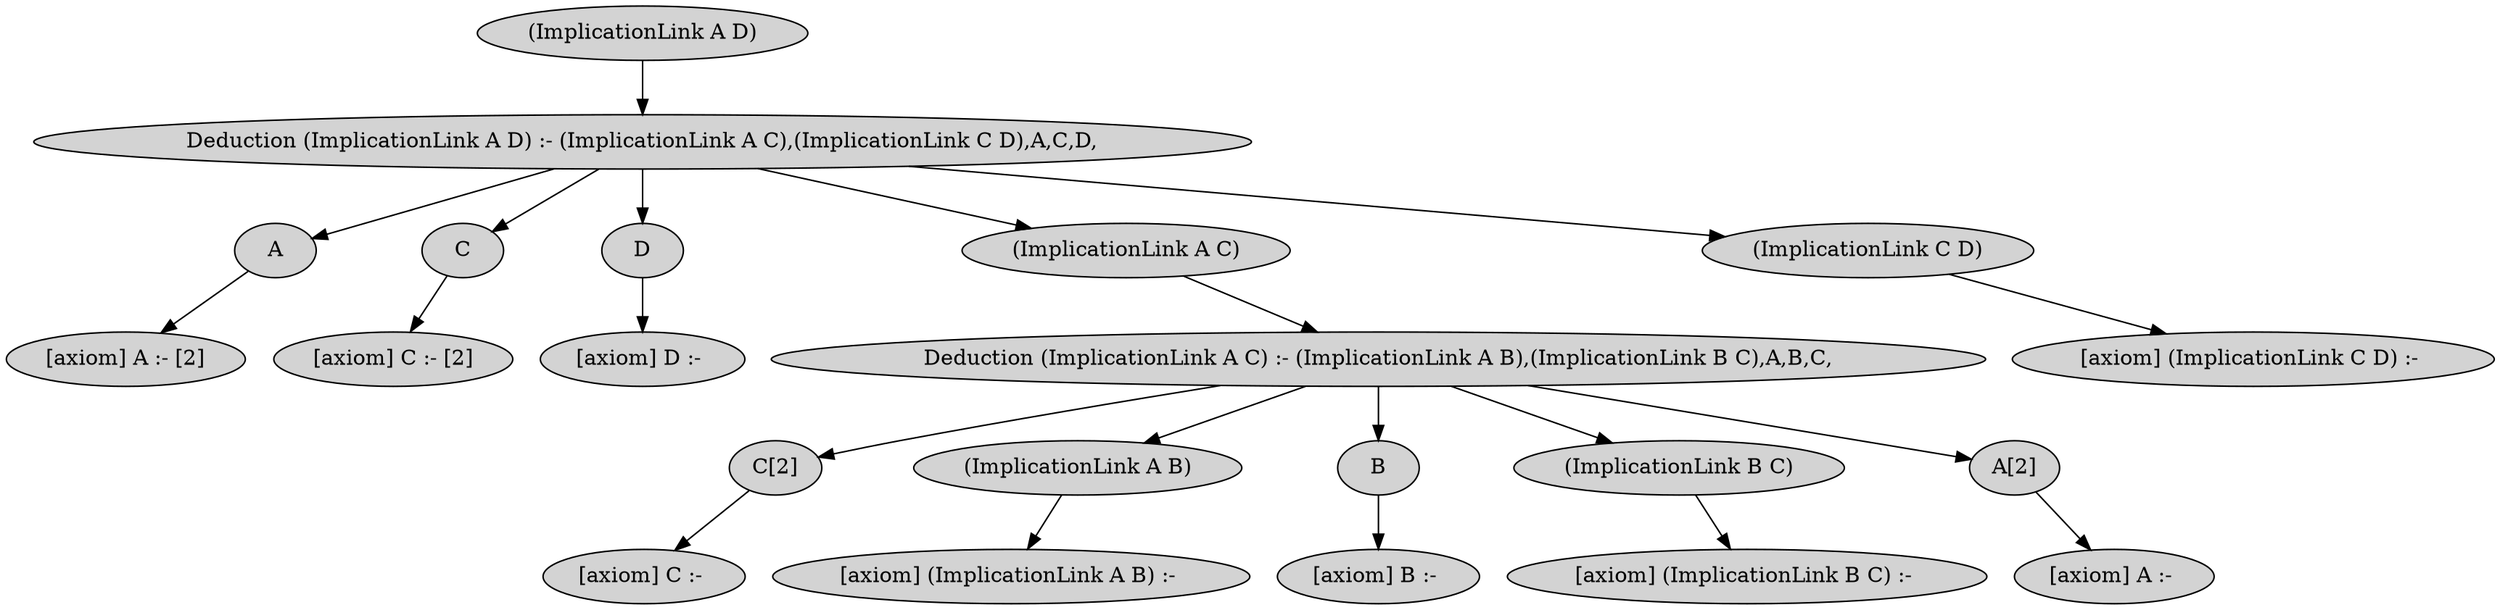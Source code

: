  digraph visualisation{ 
node[style = filled]
	"C[2]" -> "[axiom] C :- ";
	"(ImplicationLink A B)" -> "[axiom] (ImplicationLink A B) :- ";
	"(ImplicationLink A D)" -> "Deduction (ImplicationLink A D) :- (ImplicationLink A C),(ImplicationLink C D),A\
,C,D,";
	A -> "[axiom] A :- [2]";
	C -> "[axiom] C :- [2]";
	B -> "[axiom] B :- ";
	D -> "[axiom] D :- ";
	"Deduction (ImplicationLink A D) :- (ImplicationLink A C),(ImplicationLink C D),A\
,C,D," -> C;
	"Deduction (ImplicationLink A D) :- (ImplicationLink A C),(ImplicationLink C D),A\
,C,D," -> D;
	"Deduction (ImplicationLink A D) :- (ImplicationLink A C),(ImplicationLink C D),A\
,C,D," -> A;
	"Deduction (ImplicationLink A D) :- (ImplicationLink A C),(ImplicationLink C D),A\
,C,D," -> "(ImplicationLink A C)";
	"Deduction (ImplicationLink A D) :- (ImplicationLink A C),(ImplicationLink C D),A\
,C,D," -> "(ImplicationLink C D)";
	"(ImplicationLink B C)" -> "[axiom] (ImplicationLink B C) :- ";
	"(ImplicationLink A C)" -> "Deduction (ImplicationLink A C) :- (ImplicationLink A B),(ImplicationLink B C),A\
,B,C,";
	"(ImplicationLink C D)" -> "[axiom] (ImplicationLink C D) :- ";
	"A[2]" -> "[axiom] A :- ";
	"Deduction (ImplicationLink A C) :- (ImplicationLink A B),(ImplicationLink B C),A\
,B,C," -> B;
	"Deduction (ImplicationLink A C) :- (ImplicationLink A B),(ImplicationLink B C),A\
,B,C," -> "(ImplicationLink B C)";
	"Deduction (ImplicationLink A C) :- (ImplicationLink A B),(ImplicationLink B C),A\
,B,C," -> "C[2]";
	"Deduction (ImplicationLink A C) :- (ImplicationLink A B),(ImplicationLink B C),A\
,B,C," -> "(ImplicationLink A B)";
	"Deduction (ImplicationLink A C) :- (ImplicationLink A B),(ImplicationLink B C),A\
,B,C," -> "A[2]";
}
